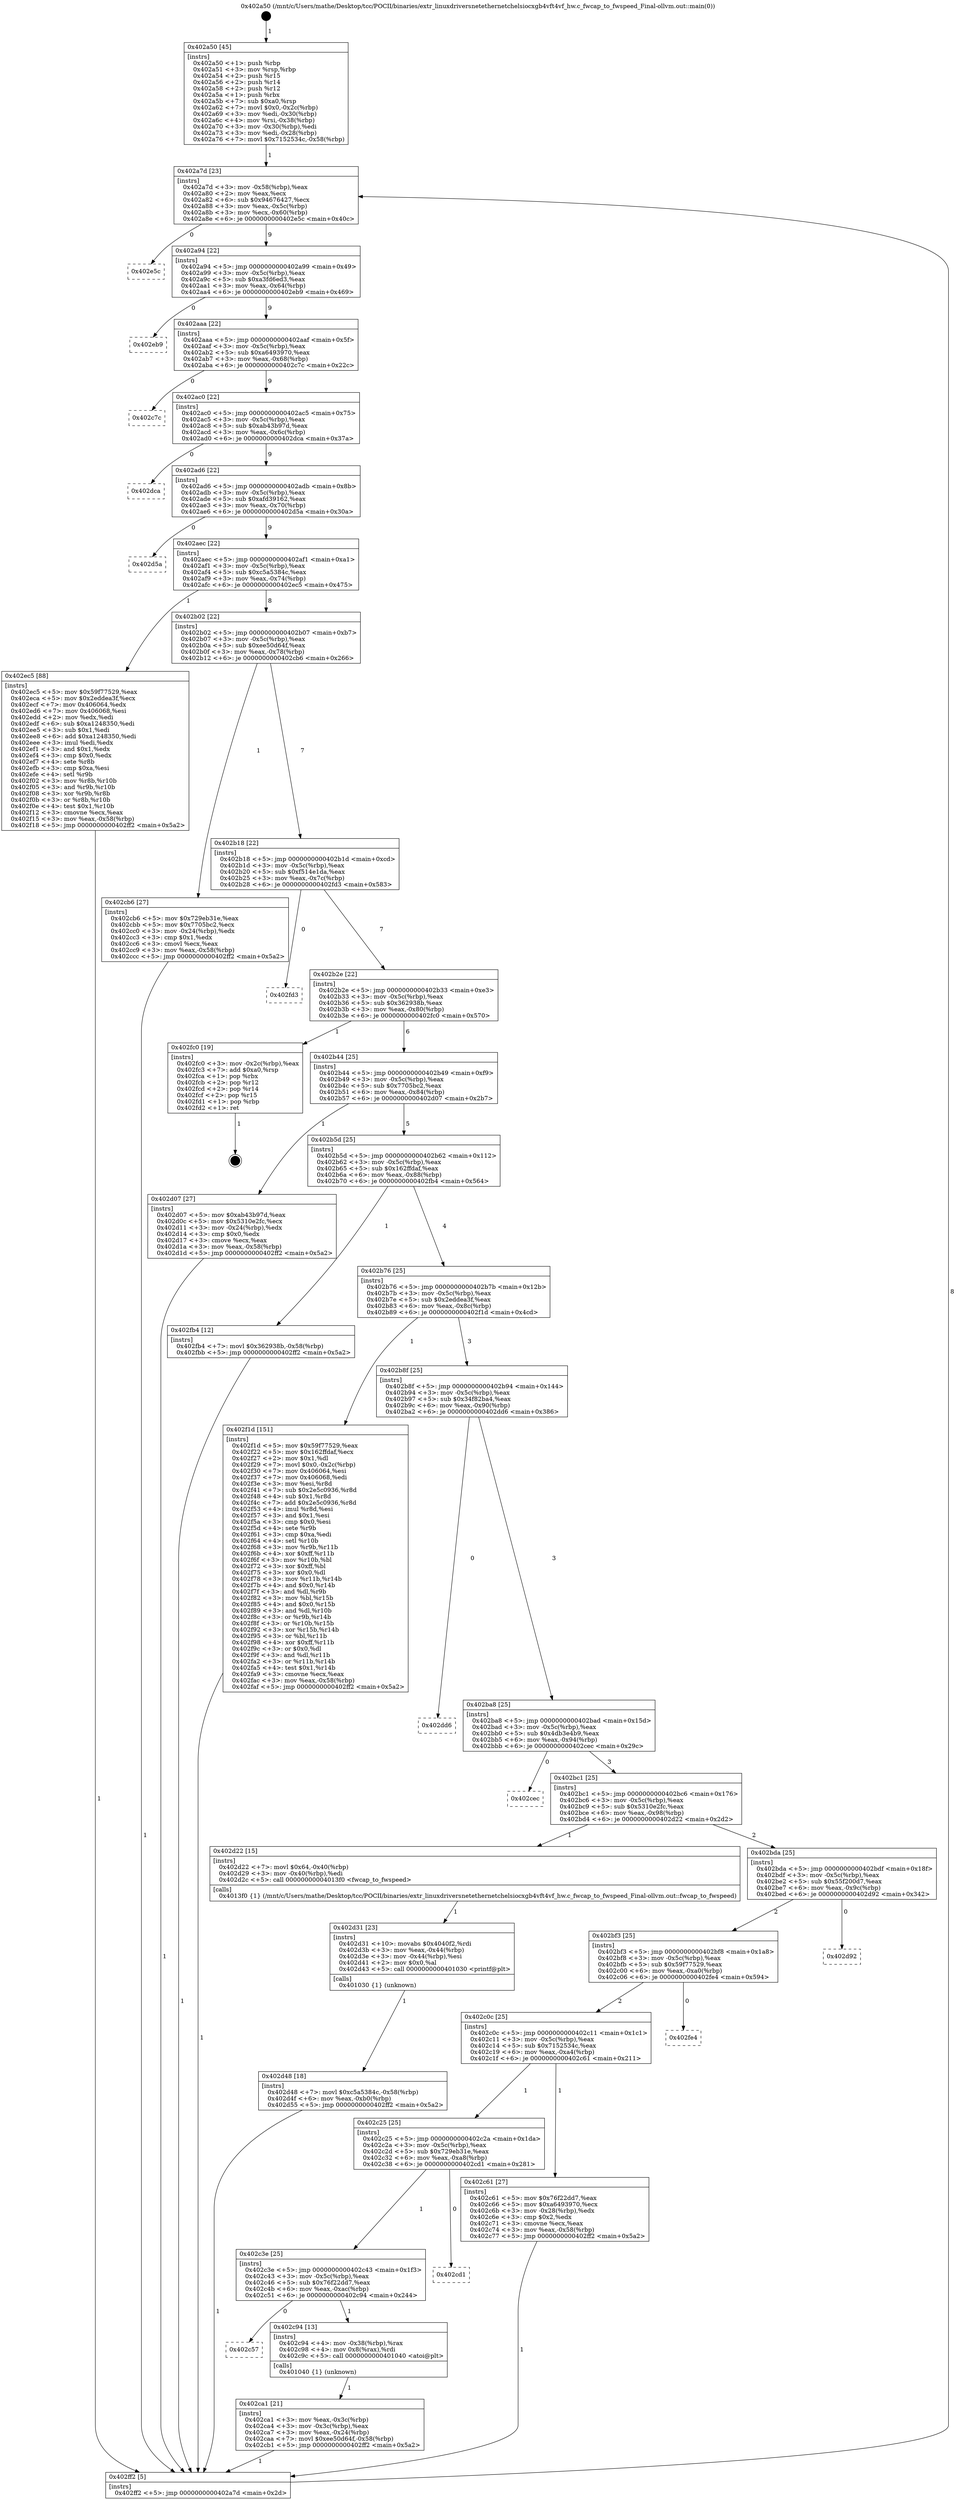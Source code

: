 digraph "0x402a50" {
  label = "0x402a50 (/mnt/c/Users/mathe/Desktop/tcc/POCII/binaries/extr_linuxdriversnetethernetchelsiocxgb4vft4vf_hw.c_fwcap_to_fwspeed_Final-ollvm.out::main(0))"
  labelloc = "t"
  node[shape=record]

  Entry [label="",width=0.3,height=0.3,shape=circle,fillcolor=black,style=filled]
  "0x402a7d" [label="{
     0x402a7d [23]\l
     | [instrs]\l
     &nbsp;&nbsp;0x402a7d \<+3\>: mov -0x58(%rbp),%eax\l
     &nbsp;&nbsp;0x402a80 \<+2\>: mov %eax,%ecx\l
     &nbsp;&nbsp;0x402a82 \<+6\>: sub $0x94676427,%ecx\l
     &nbsp;&nbsp;0x402a88 \<+3\>: mov %eax,-0x5c(%rbp)\l
     &nbsp;&nbsp;0x402a8b \<+3\>: mov %ecx,-0x60(%rbp)\l
     &nbsp;&nbsp;0x402a8e \<+6\>: je 0000000000402e5c \<main+0x40c\>\l
  }"]
  "0x402e5c" [label="{
     0x402e5c\l
  }", style=dashed]
  "0x402a94" [label="{
     0x402a94 [22]\l
     | [instrs]\l
     &nbsp;&nbsp;0x402a94 \<+5\>: jmp 0000000000402a99 \<main+0x49\>\l
     &nbsp;&nbsp;0x402a99 \<+3\>: mov -0x5c(%rbp),%eax\l
     &nbsp;&nbsp;0x402a9c \<+5\>: sub $0xa3fd6ed3,%eax\l
     &nbsp;&nbsp;0x402aa1 \<+3\>: mov %eax,-0x64(%rbp)\l
     &nbsp;&nbsp;0x402aa4 \<+6\>: je 0000000000402eb9 \<main+0x469\>\l
  }"]
  Exit [label="",width=0.3,height=0.3,shape=circle,fillcolor=black,style=filled,peripheries=2]
  "0x402eb9" [label="{
     0x402eb9\l
  }", style=dashed]
  "0x402aaa" [label="{
     0x402aaa [22]\l
     | [instrs]\l
     &nbsp;&nbsp;0x402aaa \<+5\>: jmp 0000000000402aaf \<main+0x5f\>\l
     &nbsp;&nbsp;0x402aaf \<+3\>: mov -0x5c(%rbp),%eax\l
     &nbsp;&nbsp;0x402ab2 \<+5\>: sub $0xa6493970,%eax\l
     &nbsp;&nbsp;0x402ab7 \<+3\>: mov %eax,-0x68(%rbp)\l
     &nbsp;&nbsp;0x402aba \<+6\>: je 0000000000402c7c \<main+0x22c\>\l
  }"]
  "0x402d48" [label="{
     0x402d48 [18]\l
     | [instrs]\l
     &nbsp;&nbsp;0x402d48 \<+7\>: movl $0xc5a5384c,-0x58(%rbp)\l
     &nbsp;&nbsp;0x402d4f \<+6\>: mov %eax,-0xb0(%rbp)\l
     &nbsp;&nbsp;0x402d55 \<+5\>: jmp 0000000000402ff2 \<main+0x5a2\>\l
  }"]
  "0x402c7c" [label="{
     0x402c7c\l
  }", style=dashed]
  "0x402ac0" [label="{
     0x402ac0 [22]\l
     | [instrs]\l
     &nbsp;&nbsp;0x402ac0 \<+5\>: jmp 0000000000402ac5 \<main+0x75\>\l
     &nbsp;&nbsp;0x402ac5 \<+3\>: mov -0x5c(%rbp),%eax\l
     &nbsp;&nbsp;0x402ac8 \<+5\>: sub $0xab43b97d,%eax\l
     &nbsp;&nbsp;0x402acd \<+3\>: mov %eax,-0x6c(%rbp)\l
     &nbsp;&nbsp;0x402ad0 \<+6\>: je 0000000000402dca \<main+0x37a\>\l
  }"]
  "0x402d31" [label="{
     0x402d31 [23]\l
     | [instrs]\l
     &nbsp;&nbsp;0x402d31 \<+10\>: movabs $0x4040f2,%rdi\l
     &nbsp;&nbsp;0x402d3b \<+3\>: mov %eax,-0x44(%rbp)\l
     &nbsp;&nbsp;0x402d3e \<+3\>: mov -0x44(%rbp),%esi\l
     &nbsp;&nbsp;0x402d41 \<+2\>: mov $0x0,%al\l
     &nbsp;&nbsp;0x402d43 \<+5\>: call 0000000000401030 \<printf@plt\>\l
     | [calls]\l
     &nbsp;&nbsp;0x401030 \{1\} (unknown)\l
  }"]
  "0x402dca" [label="{
     0x402dca\l
  }", style=dashed]
  "0x402ad6" [label="{
     0x402ad6 [22]\l
     | [instrs]\l
     &nbsp;&nbsp;0x402ad6 \<+5\>: jmp 0000000000402adb \<main+0x8b\>\l
     &nbsp;&nbsp;0x402adb \<+3\>: mov -0x5c(%rbp),%eax\l
     &nbsp;&nbsp;0x402ade \<+5\>: sub $0xafd39162,%eax\l
     &nbsp;&nbsp;0x402ae3 \<+3\>: mov %eax,-0x70(%rbp)\l
     &nbsp;&nbsp;0x402ae6 \<+6\>: je 0000000000402d5a \<main+0x30a\>\l
  }"]
  "0x402ca1" [label="{
     0x402ca1 [21]\l
     | [instrs]\l
     &nbsp;&nbsp;0x402ca1 \<+3\>: mov %eax,-0x3c(%rbp)\l
     &nbsp;&nbsp;0x402ca4 \<+3\>: mov -0x3c(%rbp),%eax\l
     &nbsp;&nbsp;0x402ca7 \<+3\>: mov %eax,-0x24(%rbp)\l
     &nbsp;&nbsp;0x402caa \<+7\>: movl $0xee50d64f,-0x58(%rbp)\l
     &nbsp;&nbsp;0x402cb1 \<+5\>: jmp 0000000000402ff2 \<main+0x5a2\>\l
  }"]
  "0x402d5a" [label="{
     0x402d5a\l
  }", style=dashed]
  "0x402aec" [label="{
     0x402aec [22]\l
     | [instrs]\l
     &nbsp;&nbsp;0x402aec \<+5\>: jmp 0000000000402af1 \<main+0xa1\>\l
     &nbsp;&nbsp;0x402af1 \<+3\>: mov -0x5c(%rbp),%eax\l
     &nbsp;&nbsp;0x402af4 \<+5\>: sub $0xc5a5384c,%eax\l
     &nbsp;&nbsp;0x402af9 \<+3\>: mov %eax,-0x74(%rbp)\l
     &nbsp;&nbsp;0x402afc \<+6\>: je 0000000000402ec5 \<main+0x475\>\l
  }"]
  "0x402c57" [label="{
     0x402c57\l
  }", style=dashed]
  "0x402ec5" [label="{
     0x402ec5 [88]\l
     | [instrs]\l
     &nbsp;&nbsp;0x402ec5 \<+5\>: mov $0x59f77529,%eax\l
     &nbsp;&nbsp;0x402eca \<+5\>: mov $0x2eddea3f,%ecx\l
     &nbsp;&nbsp;0x402ecf \<+7\>: mov 0x406064,%edx\l
     &nbsp;&nbsp;0x402ed6 \<+7\>: mov 0x406068,%esi\l
     &nbsp;&nbsp;0x402edd \<+2\>: mov %edx,%edi\l
     &nbsp;&nbsp;0x402edf \<+6\>: sub $0xa1248350,%edi\l
     &nbsp;&nbsp;0x402ee5 \<+3\>: sub $0x1,%edi\l
     &nbsp;&nbsp;0x402ee8 \<+6\>: add $0xa1248350,%edi\l
     &nbsp;&nbsp;0x402eee \<+3\>: imul %edi,%edx\l
     &nbsp;&nbsp;0x402ef1 \<+3\>: and $0x1,%edx\l
     &nbsp;&nbsp;0x402ef4 \<+3\>: cmp $0x0,%edx\l
     &nbsp;&nbsp;0x402ef7 \<+4\>: sete %r8b\l
     &nbsp;&nbsp;0x402efb \<+3\>: cmp $0xa,%esi\l
     &nbsp;&nbsp;0x402efe \<+4\>: setl %r9b\l
     &nbsp;&nbsp;0x402f02 \<+3\>: mov %r8b,%r10b\l
     &nbsp;&nbsp;0x402f05 \<+3\>: and %r9b,%r10b\l
     &nbsp;&nbsp;0x402f08 \<+3\>: xor %r9b,%r8b\l
     &nbsp;&nbsp;0x402f0b \<+3\>: or %r8b,%r10b\l
     &nbsp;&nbsp;0x402f0e \<+4\>: test $0x1,%r10b\l
     &nbsp;&nbsp;0x402f12 \<+3\>: cmovne %ecx,%eax\l
     &nbsp;&nbsp;0x402f15 \<+3\>: mov %eax,-0x58(%rbp)\l
     &nbsp;&nbsp;0x402f18 \<+5\>: jmp 0000000000402ff2 \<main+0x5a2\>\l
  }"]
  "0x402b02" [label="{
     0x402b02 [22]\l
     | [instrs]\l
     &nbsp;&nbsp;0x402b02 \<+5\>: jmp 0000000000402b07 \<main+0xb7\>\l
     &nbsp;&nbsp;0x402b07 \<+3\>: mov -0x5c(%rbp),%eax\l
     &nbsp;&nbsp;0x402b0a \<+5\>: sub $0xee50d64f,%eax\l
     &nbsp;&nbsp;0x402b0f \<+3\>: mov %eax,-0x78(%rbp)\l
     &nbsp;&nbsp;0x402b12 \<+6\>: je 0000000000402cb6 \<main+0x266\>\l
  }"]
  "0x402c94" [label="{
     0x402c94 [13]\l
     | [instrs]\l
     &nbsp;&nbsp;0x402c94 \<+4\>: mov -0x38(%rbp),%rax\l
     &nbsp;&nbsp;0x402c98 \<+4\>: mov 0x8(%rax),%rdi\l
     &nbsp;&nbsp;0x402c9c \<+5\>: call 0000000000401040 \<atoi@plt\>\l
     | [calls]\l
     &nbsp;&nbsp;0x401040 \{1\} (unknown)\l
  }"]
  "0x402cb6" [label="{
     0x402cb6 [27]\l
     | [instrs]\l
     &nbsp;&nbsp;0x402cb6 \<+5\>: mov $0x729eb31e,%eax\l
     &nbsp;&nbsp;0x402cbb \<+5\>: mov $0x7705bc2,%ecx\l
     &nbsp;&nbsp;0x402cc0 \<+3\>: mov -0x24(%rbp),%edx\l
     &nbsp;&nbsp;0x402cc3 \<+3\>: cmp $0x1,%edx\l
     &nbsp;&nbsp;0x402cc6 \<+3\>: cmovl %ecx,%eax\l
     &nbsp;&nbsp;0x402cc9 \<+3\>: mov %eax,-0x58(%rbp)\l
     &nbsp;&nbsp;0x402ccc \<+5\>: jmp 0000000000402ff2 \<main+0x5a2\>\l
  }"]
  "0x402b18" [label="{
     0x402b18 [22]\l
     | [instrs]\l
     &nbsp;&nbsp;0x402b18 \<+5\>: jmp 0000000000402b1d \<main+0xcd\>\l
     &nbsp;&nbsp;0x402b1d \<+3\>: mov -0x5c(%rbp),%eax\l
     &nbsp;&nbsp;0x402b20 \<+5\>: sub $0xf514e1da,%eax\l
     &nbsp;&nbsp;0x402b25 \<+3\>: mov %eax,-0x7c(%rbp)\l
     &nbsp;&nbsp;0x402b28 \<+6\>: je 0000000000402fd3 \<main+0x583\>\l
  }"]
  "0x402c3e" [label="{
     0x402c3e [25]\l
     | [instrs]\l
     &nbsp;&nbsp;0x402c3e \<+5\>: jmp 0000000000402c43 \<main+0x1f3\>\l
     &nbsp;&nbsp;0x402c43 \<+3\>: mov -0x5c(%rbp),%eax\l
     &nbsp;&nbsp;0x402c46 \<+5\>: sub $0x76f22dd7,%eax\l
     &nbsp;&nbsp;0x402c4b \<+6\>: mov %eax,-0xac(%rbp)\l
     &nbsp;&nbsp;0x402c51 \<+6\>: je 0000000000402c94 \<main+0x244\>\l
  }"]
  "0x402fd3" [label="{
     0x402fd3\l
  }", style=dashed]
  "0x402b2e" [label="{
     0x402b2e [22]\l
     | [instrs]\l
     &nbsp;&nbsp;0x402b2e \<+5\>: jmp 0000000000402b33 \<main+0xe3\>\l
     &nbsp;&nbsp;0x402b33 \<+3\>: mov -0x5c(%rbp),%eax\l
     &nbsp;&nbsp;0x402b36 \<+5\>: sub $0x362938b,%eax\l
     &nbsp;&nbsp;0x402b3b \<+3\>: mov %eax,-0x80(%rbp)\l
     &nbsp;&nbsp;0x402b3e \<+6\>: je 0000000000402fc0 \<main+0x570\>\l
  }"]
  "0x402cd1" [label="{
     0x402cd1\l
  }", style=dashed]
  "0x402fc0" [label="{
     0x402fc0 [19]\l
     | [instrs]\l
     &nbsp;&nbsp;0x402fc0 \<+3\>: mov -0x2c(%rbp),%eax\l
     &nbsp;&nbsp;0x402fc3 \<+7\>: add $0xa0,%rsp\l
     &nbsp;&nbsp;0x402fca \<+1\>: pop %rbx\l
     &nbsp;&nbsp;0x402fcb \<+2\>: pop %r12\l
     &nbsp;&nbsp;0x402fcd \<+2\>: pop %r14\l
     &nbsp;&nbsp;0x402fcf \<+2\>: pop %r15\l
     &nbsp;&nbsp;0x402fd1 \<+1\>: pop %rbp\l
     &nbsp;&nbsp;0x402fd2 \<+1\>: ret\l
  }"]
  "0x402b44" [label="{
     0x402b44 [25]\l
     | [instrs]\l
     &nbsp;&nbsp;0x402b44 \<+5\>: jmp 0000000000402b49 \<main+0xf9\>\l
     &nbsp;&nbsp;0x402b49 \<+3\>: mov -0x5c(%rbp),%eax\l
     &nbsp;&nbsp;0x402b4c \<+5\>: sub $0x7705bc2,%eax\l
     &nbsp;&nbsp;0x402b51 \<+6\>: mov %eax,-0x84(%rbp)\l
     &nbsp;&nbsp;0x402b57 \<+6\>: je 0000000000402d07 \<main+0x2b7\>\l
  }"]
  "0x402a50" [label="{
     0x402a50 [45]\l
     | [instrs]\l
     &nbsp;&nbsp;0x402a50 \<+1\>: push %rbp\l
     &nbsp;&nbsp;0x402a51 \<+3\>: mov %rsp,%rbp\l
     &nbsp;&nbsp;0x402a54 \<+2\>: push %r15\l
     &nbsp;&nbsp;0x402a56 \<+2\>: push %r14\l
     &nbsp;&nbsp;0x402a58 \<+2\>: push %r12\l
     &nbsp;&nbsp;0x402a5a \<+1\>: push %rbx\l
     &nbsp;&nbsp;0x402a5b \<+7\>: sub $0xa0,%rsp\l
     &nbsp;&nbsp;0x402a62 \<+7\>: movl $0x0,-0x2c(%rbp)\l
     &nbsp;&nbsp;0x402a69 \<+3\>: mov %edi,-0x30(%rbp)\l
     &nbsp;&nbsp;0x402a6c \<+4\>: mov %rsi,-0x38(%rbp)\l
     &nbsp;&nbsp;0x402a70 \<+3\>: mov -0x30(%rbp),%edi\l
     &nbsp;&nbsp;0x402a73 \<+3\>: mov %edi,-0x28(%rbp)\l
     &nbsp;&nbsp;0x402a76 \<+7\>: movl $0x7152534c,-0x58(%rbp)\l
  }"]
  "0x402d07" [label="{
     0x402d07 [27]\l
     | [instrs]\l
     &nbsp;&nbsp;0x402d07 \<+5\>: mov $0xab43b97d,%eax\l
     &nbsp;&nbsp;0x402d0c \<+5\>: mov $0x5310e2fc,%ecx\l
     &nbsp;&nbsp;0x402d11 \<+3\>: mov -0x24(%rbp),%edx\l
     &nbsp;&nbsp;0x402d14 \<+3\>: cmp $0x0,%edx\l
     &nbsp;&nbsp;0x402d17 \<+3\>: cmove %ecx,%eax\l
     &nbsp;&nbsp;0x402d1a \<+3\>: mov %eax,-0x58(%rbp)\l
     &nbsp;&nbsp;0x402d1d \<+5\>: jmp 0000000000402ff2 \<main+0x5a2\>\l
  }"]
  "0x402b5d" [label="{
     0x402b5d [25]\l
     | [instrs]\l
     &nbsp;&nbsp;0x402b5d \<+5\>: jmp 0000000000402b62 \<main+0x112\>\l
     &nbsp;&nbsp;0x402b62 \<+3\>: mov -0x5c(%rbp),%eax\l
     &nbsp;&nbsp;0x402b65 \<+5\>: sub $0x162ffdaf,%eax\l
     &nbsp;&nbsp;0x402b6a \<+6\>: mov %eax,-0x88(%rbp)\l
     &nbsp;&nbsp;0x402b70 \<+6\>: je 0000000000402fb4 \<main+0x564\>\l
  }"]
  "0x402ff2" [label="{
     0x402ff2 [5]\l
     | [instrs]\l
     &nbsp;&nbsp;0x402ff2 \<+5\>: jmp 0000000000402a7d \<main+0x2d\>\l
  }"]
  "0x402fb4" [label="{
     0x402fb4 [12]\l
     | [instrs]\l
     &nbsp;&nbsp;0x402fb4 \<+7\>: movl $0x362938b,-0x58(%rbp)\l
     &nbsp;&nbsp;0x402fbb \<+5\>: jmp 0000000000402ff2 \<main+0x5a2\>\l
  }"]
  "0x402b76" [label="{
     0x402b76 [25]\l
     | [instrs]\l
     &nbsp;&nbsp;0x402b76 \<+5\>: jmp 0000000000402b7b \<main+0x12b\>\l
     &nbsp;&nbsp;0x402b7b \<+3\>: mov -0x5c(%rbp),%eax\l
     &nbsp;&nbsp;0x402b7e \<+5\>: sub $0x2eddea3f,%eax\l
     &nbsp;&nbsp;0x402b83 \<+6\>: mov %eax,-0x8c(%rbp)\l
     &nbsp;&nbsp;0x402b89 \<+6\>: je 0000000000402f1d \<main+0x4cd\>\l
  }"]
  "0x402c25" [label="{
     0x402c25 [25]\l
     | [instrs]\l
     &nbsp;&nbsp;0x402c25 \<+5\>: jmp 0000000000402c2a \<main+0x1da\>\l
     &nbsp;&nbsp;0x402c2a \<+3\>: mov -0x5c(%rbp),%eax\l
     &nbsp;&nbsp;0x402c2d \<+5\>: sub $0x729eb31e,%eax\l
     &nbsp;&nbsp;0x402c32 \<+6\>: mov %eax,-0xa8(%rbp)\l
     &nbsp;&nbsp;0x402c38 \<+6\>: je 0000000000402cd1 \<main+0x281\>\l
  }"]
  "0x402f1d" [label="{
     0x402f1d [151]\l
     | [instrs]\l
     &nbsp;&nbsp;0x402f1d \<+5\>: mov $0x59f77529,%eax\l
     &nbsp;&nbsp;0x402f22 \<+5\>: mov $0x162ffdaf,%ecx\l
     &nbsp;&nbsp;0x402f27 \<+2\>: mov $0x1,%dl\l
     &nbsp;&nbsp;0x402f29 \<+7\>: movl $0x0,-0x2c(%rbp)\l
     &nbsp;&nbsp;0x402f30 \<+7\>: mov 0x406064,%esi\l
     &nbsp;&nbsp;0x402f37 \<+7\>: mov 0x406068,%edi\l
     &nbsp;&nbsp;0x402f3e \<+3\>: mov %esi,%r8d\l
     &nbsp;&nbsp;0x402f41 \<+7\>: sub $0x2e5c0936,%r8d\l
     &nbsp;&nbsp;0x402f48 \<+4\>: sub $0x1,%r8d\l
     &nbsp;&nbsp;0x402f4c \<+7\>: add $0x2e5c0936,%r8d\l
     &nbsp;&nbsp;0x402f53 \<+4\>: imul %r8d,%esi\l
     &nbsp;&nbsp;0x402f57 \<+3\>: and $0x1,%esi\l
     &nbsp;&nbsp;0x402f5a \<+3\>: cmp $0x0,%esi\l
     &nbsp;&nbsp;0x402f5d \<+4\>: sete %r9b\l
     &nbsp;&nbsp;0x402f61 \<+3\>: cmp $0xa,%edi\l
     &nbsp;&nbsp;0x402f64 \<+4\>: setl %r10b\l
     &nbsp;&nbsp;0x402f68 \<+3\>: mov %r9b,%r11b\l
     &nbsp;&nbsp;0x402f6b \<+4\>: xor $0xff,%r11b\l
     &nbsp;&nbsp;0x402f6f \<+3\>: mov %r10b,%bl\l
     &nbsp;&nbsp;0x402f72 \<+3\>: xor $0xff,%bl\l
     &nbsp;&nbsp;0x402f75 \<+3\>: xor $0x0,%dl\l
     &nbsp;&nbsp;0x402f78 \<+3\>: mov %r11b,%r14b\l
     &nbsp;&nbsp;0x402f7b \<+4\>: and $0x0,%r14b\l
     &nbsp;&nbsp;0x402f7f \<+3\>: and %dl,%r9b\l
     &nbsp;&nbsp;0x402f82 \<+3\>: mov %bl,%r15b\l
     &nbsp;&nbsp;0x402f85 \<+4\>: and $0x0,%r15b\l
     &nbsp;&nbsp;0x402f89 \<+3\>: and %dl,%r10b\l
     &nbsp;&nbsp;0x402f8c \<+3\>: or %r9b,%r14b\l
     &nbsp;&nbsp;0x402f8f \<+3\>: or %r10b,%r15b\l
     &nbsp;&nbsp;0x402f92 \<+3\>: xor %r15b,%r14b\l
     &nbsp;&nbsp;0x402f95 \<+3\>: or %bl,%r11b\l
     &nbsp;&nbsp;0x402f98 \<+4\>: xor $0xff,%r11b\l
     &nbsp;&nbsp;0x402f9c \<+3\>: or $0x0,%dl\l
     &nbsp;&nbsp;0x402f9f \<+3\>: and %dl,%r11b\l
     &nbsp;&nbsp;0x402fa2 \<+3\>: or %r11b,%r14b\l
     &nbsp;&nbsp;0x402fa5 \<+4\>: test $0x1,%r14b\l
     &nbsp;&nbsp;0x402fa9 \<+3\>: cmovne %ecx,%eax\l
     &nbsp;&nbsp;0x402fac \<+3\>: mov %eax,-0x58(%rbp)\l
     &nbsp;&nbsp;0x402faf \<+5\>: jmp 0000000000402ff2 \<main+0x5a2\>\l
  }"]
  "0x402b8f" [label="{
     0x402b8f [25]\l
     | [instrs]\l
     &nbsp;&nbsp;0x402b8f \<+5\>: jmp 0000000000402b94 \<main+0x144\>\l
     &nbsp;&nbsp;0x402b94 \<+3\>: mov -0x5c(%rbp),%eax\l
     &nbsp;&nbsp;0x402b97 \<+5\>: sub $0x34f82ba4,%eax\l
     &nbsp;&nbsp;0x402b9c \<+6\>: mov %eax,-0x90(%rbp)\l
     &nbsp;&nbsp;0x402ba2 \<+6\>: je 0000000000402dd6 \<main+0x386\>\l
  }"]
  "0x402c61" [label="{
     0x402c61 [27]\l
     | [instrs]\l
     &nbsp;&nbsp;0x402c61 \<+5\>: mov $0x76f22dd7,%eax\l
     &nbsp;&nbsp;0x402c66 \<+5\>: mov $0xa6493970,%ecx\l
     &nbsp;&nbsp;0x402c6b \<+3\>: mov -0x28(%rbp),%edx\l
     &nbsp;&nbsp;0x402c6e \<+3\>: cmp $0x2,%edx\l
     &nbsp;&nbsp;0x402c71 \<+3\>: cmovne %ecx,%eax\l
     &nbsp;&nbsp;0x402c74 \<+3\>: mov %eax,-0x58(%rbp)\l
     &nbsp;&nbsp;0x402c77 \<+5\>: jmp 0000000000402ff2 \<main+0x5a2\>\l
  }"]
  "0x402dd6" [label="{
     0x402dd6\l
  }", style=dashed]
  "0x402ba8" [label="{
     0x402ba8 [25]\l
     | [instrs]\l
     &nbsp;&nbsp;0x402ba8 \<+5\>: jmp 0000000000402bad \<main+0x15d\>\l
     &nbsp;&nbsp;0x402bad \<+3\>: mov -0x5c(%rbp),%eax\l
     &nbsp;&nbsp;0x402bb0 \<+5\>: sub $0x4db3e4b9,%eax\l
     &nbsp;&nbsp;0x402bb5 \<+6\>: mov %eax,-0x94(%rbp)\l
     &nbsp;&nbsp;0x402bbb \<+6\>: je 0000000000402cec \<main+0x29c\>\l
  }"]
  "0x402c0c" [label="{
     0x402c0c [25]\l
     | [instrs]\l
     &nbsp;&nbsp;0x402c0c \<+5\>: jmp 0000000000402c11 \<main+0x1c1\>\l
     &nbsp;&nbsp;0x402c11 \<+3\>: mov -0x5c(%rbp),%eax\l
     &nbsp;&nbsp;0x402c14 \<+5\>: sub $0x7152534c,%eax\l
     &nbsp;&nbsp;0x402c19 \<+6\>: mov %eax,-0xa4(%rbp)\l
     &nbsp;&nbsp;0x402c1f \<+6\>: je 0000000000402c61 \<main+0x211\>\l
  }"]
  "0x402cec" [label="{
     0x402cec\l
  }", style=dashed]
  "0x402bc1" [label="{
     0x402bc1 [25]\l
     | [instrs]\l
     &nbsp;&nbsp;0x402bc1 \<+5\>: jmp 0000000000402bc6 \<main+0x176\>\l
     &nbsp;&nbsp;0x402bc6 \<+3\>: mov -0x5c(%rbp),%eax\l
     &nbsp;&nbsp;0x402bc9 \<+5\>: sub $0x5310e2fc,%eax\l
     &nbsp;&nbsp;0x402bce \<+6\>: mov %eax,-0x98(%rbp)\l
     &nbsp;&nbsp;0x402bd4 \<+6\>: je 0000000000402d22 \<main+0x2d2\>\l
  }"]
  "0x402fe4" [label="{
     0x402fe4\l
  }", style=dashed]
  "0x402d22" [label="{
     0x402d22 [15]\l
     | [instrs]\l
     &nbsp;&nbsp;0x402d22 \<+7\>: movl $0x64,-0x40(%rbp)\l
     &nbsp;&nbsp;0x402d29 \<+3\>: mov -0x40(%rbp),%edi\l
     &nbsp;&nbsp;0x402d2c \<+5\>: call 00000000004013f0 \<fwcap_to_fwspeed\>\l
     | [calls]\l
     &nbsp;&nbsp;0x4013f0 \{1\} (/mnt/c/Users/mathe/Desktop/tcc/POCII/binaries/extr_linuxdriversnetethernetchelsiocxgb4vft4vf_hw.c_fwcap_to_fwspeed_Final-ollvm.out::fwcap_to_fwspeed)\l
  }"]
  "0x402bda" [label="{
     0x402bda [25]\l
     | [instrs]\l
     &nbsp;&nbsp;0x402bda \<+5\>: jmp 0000000000402bdf \<main+0x18f\>\l
     &nbsp;&nbsp;0x402bdf \<+3\>: mov -0x5c(%rbp),%eax\l
     &nbsp;&nbsp;0x402be2 \<+5\>: sub $0x55f200d7,%eax\l
     &nbsp;&nbsp;0x402be7 \<+6\>: mov %eax,-0x9c(%rbp)\l
     &nbsp;&nbsp;0x402bed \<+6\>: je 0000000000402d92 \<main+0x342\>\l
  }"]
  "0x402bf3" [label="{
     0x402bf3 [25]\l
     | [instrs]\l
     &nbsp;&nbsp;0x402bf3 \<+5\>: jmp 0000000000402bf8 \<main+0x1a8\>\l
     &nbsp;&nbsp;0x402bf8 \<+3\>: mov -0x5c(%rbp),%eax\l
     &nbsp;&nbsp;0x402bfb \<+5\>: sub $0x59f77529,%eax\l
     &nbsp;&nbsp;0x402c00 \<+6\>: mov %eax,-0xa0(%rbp)\l
     &nbsp;&nbsp;0x402c06 \<+6\>: je 0000000000402fe4 \<main+0x594\>\l
  }"]
  "0x402d92" [label="{
     0x402d92\l
  }", style=dashed]
  Entry -> "0x402a50" [label=" 1"]
  "0x402a7d" -> "0x402e5c" [label=" 0"]
  "0x402a7d" -> "0x402a94" [label=" 9"]
  "0x402fc0" -> Exit [label=" 1"]
  "0x402a94" -> "0x402eb9" [label=" 0"]
  "0x402a94" -> "0x402aaa" [label=" 9"]
  "0x402fb4" -> "0x402ff2" [label=" 1"]
  "0x402aaa" -> "0x402c7c" [label=" 0"]
  "0x402aaa" -> "0x402ac0" [label=" 9"]
  "0x402f1d" -> "0x402ff2" [label=" 1"]
  "0x402ac0" -> "0x402dca" [label=" 0"]
  "0x402ac0" -> "0x402ad6" [label=" 9"]
  "0x402ec5" -> "0x402ff2" [label=" 1"]
  "0x402ad6" -> "0x402d5a" [label=" 0"]
  "0x402ad6" -> "0x402aec" [label=" 9"]
  "0x402d48" -> "0x402ff2" [label=" 1"]
  "0x402aec" -> "0x402ec5" [label=" 1"]
  "0x402aec" -> "0x402b02" [label=" 8"]
  "0x402d31" -> "0x402d48" [label=" 1"]
  "0x402b02" -> "0x402cb6" [label=" 1"]
  "0x402b02" -> "0x402b18" [label=" 7"]
  "0x402d22" -> "0x402d31" [label=" 1"]
  "0x402b18" -> "0x402fd3" [label=" 0"]
  "0x402b18" -> "0x402b2e" [label=" 7"]
  "0x402cb6" -> "0x402ff2" [label=" 1"]
  "0x402b2e" -> "0x402fc0" [label=" 1"]
  "0x402b2e" -> "0x402b44" [label=" 6"]
  "0x402ca1" -> "0x402ff2" [label=" 1"]
  "0x402b44" -> "0x402d07" [label=" 1"]
  "0x402b44" -> "0x402b5d" [label=" 5"]
  "0x402c3e" -> "0x402c57" [label=" 0"]
  "0x402b5d" -> "0x402fb4" [label=" 1"]
  "0x402b5d" -> "0x402b76" [label=" 4"]
  "0x402c3e" -> "0x402c94" [label=" 1"]
  "0x402b76" -> "0x402f1d" [label=" 1"]
  "0x402b76" -> "0x402b8f" [label=" 3"]
  "0x402d07" -> "0x402ff2" [label=" 1"]
  "0x402b8f" -> "0x402dd6" [label=" 0"]
  "0x402b8f" -> "0x402ba8" [label=" 3"]
  "0x402c25" -> "0x402c3e" [label=" 1"]
  "0x402ba8" -> "0x402cec" [label=" 0"]
  "0x402ba8" -> "0x402bc1" [label=" 3"]
  "0x402c94" -> "0x402ca1" [label=" 1"]
  "0x402bc1" -> "0x402d22" [label=" 1"]
  "0x402bc1" -> "0x402bda" [label=" 2"]
  "0x402ff2" -> "0x402a7d" [label=" 8"]
  "0x402bda" -> "0x402d92" [label=" 0"]
  "0x402bda" -> "0x402bf3" [label=" 2"]
  "0x402a50" -> "0x402a7d" [label=" 1"]
  "0x402bf3" -> "0x402fe4" [label=" 0"]
  "0x402bf3" -> "0x402c0c" [label=" 2"]
  "0x402c25" -> "0x402cd1" [label=" 0"]
  "0x402c0c" -> "0x402c61" [label=" 1"]
  "0x402c0c" -> "0x402c25" [label=" 1"]
  "0x402c61" -> "0x402ff2" [label=" 1"]
}
